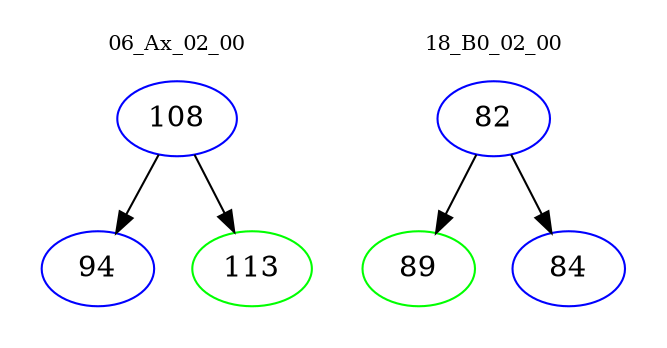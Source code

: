 digraph{
subgraph cluster_0 {
color = white
label = "06_Ax_02_00";
fontsize=10;
T0_108 [label="108", color="blue"]
T0_108 -> T0_94 [color="black"]
T0_94 [label="94", color="blue"]
T0_108 -> T0_113 [color="black"]
T0_113 [label="113", color="green"]
}
subgraph cluster_1 {
color = white
label = "18_B0_02_00";
fontsize=10;
T1_82 [label="82", color="blue"]
T1_82 -> T1_89 [color="black"]
T1_89 [label="89", color="green"]
T1_82 -> T1_84 [color="black"]
T1_84 [label="84", color="blue"]
}
}
